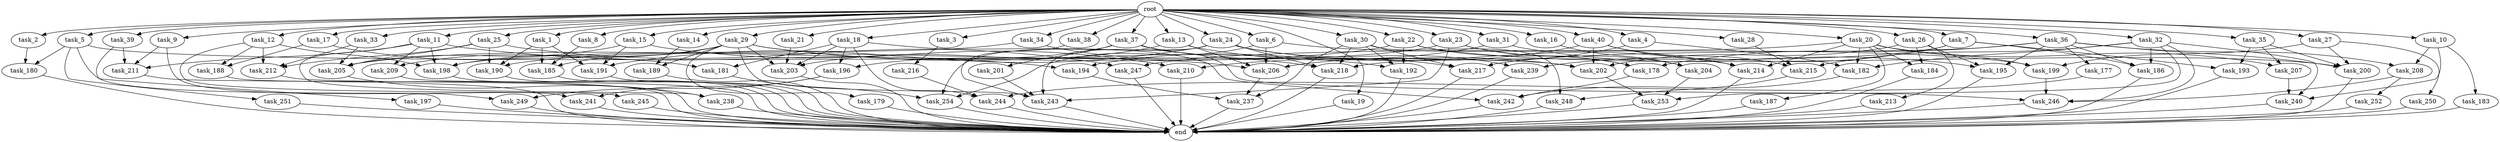 digraph G {
  root [size="0.000000"];
  task_1 [size="2.048000"];
  task_2 [size="2.048000"];
  task_3 [size="2.048000"];
  task_4 [size="2.048000"];
  task_5 [size="2.048000"];
  task_6 [size="2.048000"];
  task_7 [size="2.048000"];
  task_8 [size="2.048000"];
  task_9 [size="2.048000"];
  task_10 [size="2.048000"];
  task_11 [size="2.048000"];
  task_12 [size="2.048000"];
  task_13 [size="2.048000"];
  task_14 [size="2.048000"];
  task_15 [size="2.048000"];
  task_16 [size="2.048000"];
  task_17 [size="2.048000"];
  task_18 [size="2.048000"];
  task_19 [size="2.048000"];
  task_20 [size="2.048000"];
  task_21 [size="2.048000"];
  task_22 [size="2.048000"];
  task_23 [size="2.048000"];
  task_24 [size="2.048000"];
  task_25 [size="2.048000"];
  task_26 [size="2.048000"];
  task_27 [size="2.048000"];
  task_28 [size="2.048000"];
  task_29 [size="2.048000"];
  task_30 [size="2.048000"];
  task_31 [size="2.048000"];
  task_32 [size="2.048000"];
  task_33 [size="2.048000"];
  task_34 [size="2.048000"];
  task_35 [size="2.048000"];
  task_36 [size="2.048000"];
  task_37 [size="2.048000"];
  task_38 [size="2.048000"];
  task_39 [size="2.048000"];
  task_40 [size="2.048000"];
  task_177 [size="154618822.656000"];
  task_178 [size="1013612281.856000"];
  task_179 [size="841813590.016000"];
  task_180 [size="1786706395.136000"];
  task_181 [size="1992864825.344000"];
  task_182 [size="3710851743.744000"];
  task_183 [size="618475290.624000"];
  task_184 [size="3435973836.800000"];
  task_185 [size="1735166787.584000"];
  task_186 [size="1821066133.504000"];
  task_187 [size="1717986918.400000"];
  task_188 [size="1666447310.848000"];
  task_189 [size="1271310319.616000"];
  task_190 [size="773094113.280000"];
  task_191 [size="1168231104.512000"];
  task_192 [size="2113123909.632000"];
  task_193 [size="2010044694.528000"];
  task_194 [size="1047972020.224000"];
  task_195 [size="2302102470.656000"];
  task_196 [size="1786706395.136000"];
  task_197 [size="1099511627.776000"];
  task_198 [size="2920577761.280000"];
  task_199 [size="2628519985.152000"];
  task_200 [size="2044404432.896000"];
  task_201 [size="68719476.736000"];
  task_202 [size="3023656976.384000"];
  task_203 [size="4020089389.056000"];
  task_204 [size="1271310319.616000"];
  task_205 [size="1614907703.296000"];
  task_206 [size="3246995275.776000"];
  task_207 [size="2336462209.024000"];
  task_208 [size="773094113.280000"];
  task_209 [size="1460288880.640000"];
  task_210 [size="893353197.568000"];
  task_211 [size="1992864825.344000"];
  task_212 [size="2302102470.656000"];
  task_213 [size="1717986918.400000"];
  task_214 [size="2954937499.648000"];
  task_215 [size="1992864825.344000"];
  task_216 [size="68719476.736000"];
  task_217 [size="1065151889.408000"];
  task_218 [size="2920577761.280000"];
  task_237 [size="2714419331.072000"];
  task_238 [size="1460288880.640000"];
  task_239 [size="2010044694.528000"];
  task_240 [size="1511828488.192000"];
  task_241 [size="549755813.888000"];
  task_242 [size="2061584302.080000"];
  task_243 [size="3607772528.640000"];
  task_244 [size="2147483648.000000"];
  task_245 [size="1391569403.904000"];
  task_246 [size="1872605741.056000"];
  task_247 [size="1786706395.136000"];
  task_248 [size="2559800508.416000"];
  task_249 [size="343597383.680000"];
  task_250 [size="841813590.016000"];
  task_251 [size="68719476.736000"];
  task_252 [size="429496729.600000"];
  task_253 [size="2765958938.624000"];
  task_254 [size="1529008357.376000"];
  end [size="0.000000"];

  root -> task_1 [size="1.000000"];
  root -> task_2 [size="1.000000"];
  root -> task_3 [size="1.000000"];
  root -> task_4 [size="1.000000"];
  root -> task_5 [size="1.000000"];
  root -> task_6 [size="1.000000"];
  root -> task_7 [size="1.000000"];
  root -> task_8 [size="1.000000"];
  root -> task_9 [size="1.000000"];
  root -> task_10 [size="1.000000"];
  root -> task_11 [size="1.000000"];
  root -> task_12 [size="1.000000"];
  root -> task_13 [size="1.000000"];
  root -> task_14 [size="1.000000"];
  root -> task_15 [size="1.000000"];
  root -> task_16 [size="1.000000"];
  root -> task_17 [size="1.000000"];
  root -> task_18 [size="1.000000"];
  root -> task_19 [size="1.000000"];
  root -> task_20 [size="1.000000"];
  root -> task_21 [size="1.000000"];
  root -> task_22 [size="1.000000"];
  root -> task_23 [size="1.000000"];
  root -> task_24 [size="1.000000"];
  root -> task_25 [size="1.000000"];
  root -> task_26 [size="1.000000"];
  root -> task_27 [size="1.000000"];
  root -> task_28 [size="1.000000"];
  root -> task_29 [size="1.000000"];
  root -> task_30 [size="1.000000"];
  root -> task_31 [size="1.000000"];
  root -> task_32 [size="1.000000"];
  root -> task_33 [size="1.000000"];
  root -> task_34 [size="1.000000"];
  root -> task_35 [size="1.000000"];
  root -> task_36 [size="1.000000"];
  root -> task_37 [size="1.000000"];
  root -> task_38 [size="1.000000"];
  root -> task_39 [size="1.000000"];
  root -> task_40 [size="1.000000"];
  task_1 -> task_185 [size="134217728.000000"];
  task_1 -> task_190 [size="134217728.000000"];
  task_1 -> task_191 [size="134217728.000000"];
  task_2 -> task_180 [size="838860800.000000"];
  task_3 -> task_216 [size="33554432.000000"];
  task_4 -> task_182 [size="838860800.000000"];
  task_4 -> task_206 [size="838860800.000000"];
  task_5 -> task_180 [size="33554432.000000"];
  task_5 -> task_202 [size="33554432.000000"];
  task_5 -> task_249 [size="33554432.000000"];
  task_5 -> task_251 [size="33554432.000000"];
  task_6 -> task_199 [size="33554432.000000"];
  task_6 -> task_206 [size="33554432.000000"];
  task_6 -> task_254 [size="33554432.000000"];
  task_7 -> task_186 [size="679477248.000000"];
  task_7 -> task_193 [size="679477248.000000"];
  task_7 -> task_218 [size="679477248.000000"];
  task_7 -> task_239 [size="679477248.000000"];
  task_8 -> task_185 [size="301989888.000000"];
  task_9 -> task_211 [size="134217728.000000"];
  task_9 -> task_241 [size="134217728.000000"];
  task_10 -> task_183 [size="301989888.000000"];
  task_10 -> task_208 [size="301989888.000000"];
  task_10 -> task_240 [size="301989888.000000"];
  task_11 -> task_194 [size="301989888.000000"];
  task_11 -> task_198 [size="301989888.000000"];
  task_11 -> task_209 [size="301989888.000000"];
  task_11 -> task_211 [size="301989888.000000"];
  task_11 -> task_238 [size="301989888.000000"];
  task_12 -> task_188 [size="679477248.000000"];
  task_12 -> task_198 [size="679477248.000000"];
  task_12 -> task_212 [size="679477248.000000"];
  task_12 -> task_245 [size="679477248.000000"];
  task_13 -> task_202 [size="301989888.000000"];
  task_13 -> task_203 [size="301989888.000000"];
  task_13 -> task_206 [size="301989888.000000"];
  task_14 -> task_189 [size="209715200.000000"];
  task_15 -> task_191 [size="134217728.000000"];
  task_15 -> task_205 [size="134217728.000000"];
  task_15 -> task_210 [size="134217728.000000"];
  task_16 -> task_204 [size="411041792.000000"];
  task_17 -> task_181 [size="134217728.000000"];
  task_17 -> task_188 [size="134217728.000000"];
  task_18 -> task_181 [size="838860800.000000"];
  task_18 -> task_196 [size="838860800.000000"];
  task_18 -> task_203 [size="838860800.000000"];
  task_18 -> task_242 [size="838860800.000000"];
  task_18 -> task_244 [size="838860800.000000"];
  task_19 -> end [size="1.000000"];
  task_20 -> task_182 [size="838860800.000000"];
  task_20 -> task_184 [size="838860800.000000"];
  task_20 -> task_187 [size="838860800.000000"];
  task_20 -> task_199 [size="838860800.000000"];
  task_20 -> task_207 [size="838860800.000000"];
  task_20 -> task_214 [size="838860800.000000"];
  task_20 -> task_247 [size="838860800.000000"];
  task_21 -> task_203 [size="411041792.000000"];
  task_22 -> task_178 [size="209715200.000000"];
  task_22 -> task_192 [size="209715200.000000"];
  task_22 -> task_200 [size="209715200.000000"];
  task_22 -> task_205 [size="209715200.000000"];
  task_23 -> task_178 [size="209715200.000000"];
  task_23 -> task_190 [size="209715200.000000"];
  task_23 -> task_204 [size="209715200.000000"];
  task_23 -> task_243 [size="209715200.000000"];
  task_24 -> task_191 [size="301989888.000000"];
  task_24 -> task_214 [size="301989888.000000"];
  task_24 -> task_218 [size="301989888.000000"];
  task_24 -> task_239 [size="301989888.000000"];
  task_24 -> task_243 [size="301989888.000000"];
  task_24 -> task_254 [size="301989888.000000"];
  task_25 -> task_190 [size="33554432.000000"];
  task_25 -> task_205 [size="33554432.000000"];
  task_25 -> task_212 [size="33554432.000000"];
  task_25 -> task_247 [size="33554432.000000"];
  task_26 -> task_184 [size="838860800.000000"];
  task_26 -> task_195 [size="838860800.000000"];
  task_26 -> task_202 [size="838860800.000000"];
  task_26 -> task_213 [size="838860800.000000"];
  task_27 -> task_199 [size="411041792.000000"];
  task_27 -> task_200 [size="411041792.000000"];
  task_27 -> task_250 [size="411041792.000000"];
  task_28 -> task_215 [size="536870912.000000"];
  task_29 -> task_179 [size="411041792.000000"];
  task_29 -> task_185 [size="411041792.000000"];
  task_29 -> task_189 [size="411041792.000000"];
  task_29 -> task_192 [size="411041792.000000"];
  task_29 -> task_198 [size="411041792.000000"];
  task_29 -> task_203 [size="411041792.000000"];
  task_29 -> task_206 [size="411041792.000000"];
  task_29 -> task_209 [size="411041792.000000"];
  task_29 -> task_243 [size="411041792.000000"];
  task_30 -> task_192 [size="411041792.000000"];
  task_30 -> task_217 [size="411041792.000000"];
  task_30 -> task_218 [size="411041792.000000"];
  task_30 -> task_237 [size="411041792.000000"];
  task_30 -> task_248 [size="411041792.000000"];
  task_31 -> task_194 [size="209715200.000000"];
  task_31 -> task_195 [size="209715200.000000"];
  task_32 -> task_182 [size="134217728.000000"];
  task_32 -> task_186 [size="134217728.000000"];
  task_32 -> task_215 [size="134217728.000000"];
  task_32 -> task_240 [size="134217728.000000"];
  task_32 -> task_246 [size="134217728.000000"];
  task_32 -> task_253 [size="134217728.000000"];
  task_33 -> task_205 [size="411041792.000000"];
  task_33 -> task_212 [size="411041792.000000"];
  task_34 -> task_198 [size="33554432.000000"];
  task_34 -> task_218 [size="33554432.000000"];
  task_35 -> task_193 [size="301989888.000000"];
  task_35 -> task_200 [size="301989888.000000"];
  task_35 -> task_207 [size="301989888.000000"];
  task_36 -> task_177 [size="75497472.000000"];
  task_36 -> task_178 [size="75497472.000000"];
  task_36 -> task_186 [size="75497472.000000"];
  task_36 -> task_195 [size="75497472.000000"];
  task_36 -> task_200 [size="75497472.000000"];
  task_36 -> task_208 [size="75497472.000000"];
  task_36 -> task_217 [size="75497472.000000"];
  task_37 -> task_196 [size="33554432.000000"];
  task_37 -> task_201 [size="33554432.000000"];
  task_37 -> task_217 [size="33554432.000000"];
  task_37 -> task_246 [size="33554432.000000"];
  task_38 -> task_243 [size="536870912.000000"];
  task_39 -> task_197 [size="536870912.000000"];
  task_39 -> task_211 [size="536870912.000000"];
  task_40 -> task_202 [size="301989888.000000"];
  task_40 -> task_210 [size="301989888.000000"];
  task_40 -> task_214 [size="301989888.000000"];
  task_40 -> task_215 [size="301989888.000000"];
  task_177 -> task_244 [size="75497472.000000"];
  task_178 -> task_242 [size="33554432.000000"];
  task_179 -> end [size="1.000000"];
  task_180 -> end [size="1.000000"];
  task_181 -> task_254 [size="411041792.000000"];
  task_182 -> task_242 [size="134217728.000000"];
  task_183 -> end [size="1.000000"];
  task_184 -> end [size="1.000000"];
  task_185 -> end [size="1.000000"];
  task_186 -> end [size="1.000000"];
  task_187 -> end [size="1.000000"];
  task_188 -> end [size="1.000000"];
  task_189 -> end [size="1.000000"];
  task_190 -> end [size="1.000000"];
  task_191 -> end [size="1.000000"];
  task_192 -> end [size="1.000000"];
  task_193 -> end [size="1.000000"];
  task_194 -> task_237 [size="75497472.000000"];
  task_195 -> end [size="1.000000"];
  task_196 -> task_241 [size="134217728.000000"];
  task_196 -> task_249 [size="134217728.000000"];
  task_197 -> end [size="1.000000"];
  task_198 -> end [size="1.000000"];
  task_199 -> task_246 [size="536870912.000000"];
  task_200 -> end [size="1.000000"];
  task_201 -> task_243 [size="301989888.000000"];
  task_202 -> task_253 [size="536870912.000000"];
  task_203 -> end [size="1.000000"];
  task_204 -> task_253 [size="679477248.000000"];
  task_205 -> task_238 [size="411041792.000000"];
  task_206 -> task_237 [size="838860800.000000"];
  task_207 -> task_240 [size="301989888.000000"];
  task_208 -> task_246 [size="209715200.000000"];
  task_208 -> task_252 [size="209715200.000000"];
  task_209 -> end [size="1.000000"];
  task_210 -> end [size="1.000000"];
  task_211 -> end [size="1.000000"];
  task_212 -> end [size="1.000000"];
  task_213 -> end [size="1.000000"];
  task_214 -> end [size="1.000000"];
  task_215 -> task_248 [size="838860800.000000"];
  task_216 -> task_244 [size="134217728.000000"];
  task_217 -> end [size="1.000000"];
  task_218 -> end [size="1.000000"];
  task_237 -> end [size="1.000000"];
  task_238 -> end [size="1.000000"];
  task_239 -> end [size="1.000000"];
  task_240 -> end [size="1.000000"];
  task_241 -> end [size="1.000000"];
  task_242 -> end [size="1.000000"];
  task_243 -> end [size="1.000000"];
  task_244 -> end [size="1.000000"];
  task_245 -> end [size="1.000000"];
  task_246 -> end [size="1.000000"];
  task_247 -> end [size="1.000000"];
  task_248 -> end [size="1.000000"];
  task_249 -> end [size="1.000000"];
  task_250 -> end [size="1.000000"];
  task_251 -> end [size="1.000000"];
  task_252 -> end [size="1.000000"];
  task_253 -> end [size="1.000000"];
  task_254 -> end [size="1.000000"];
}
